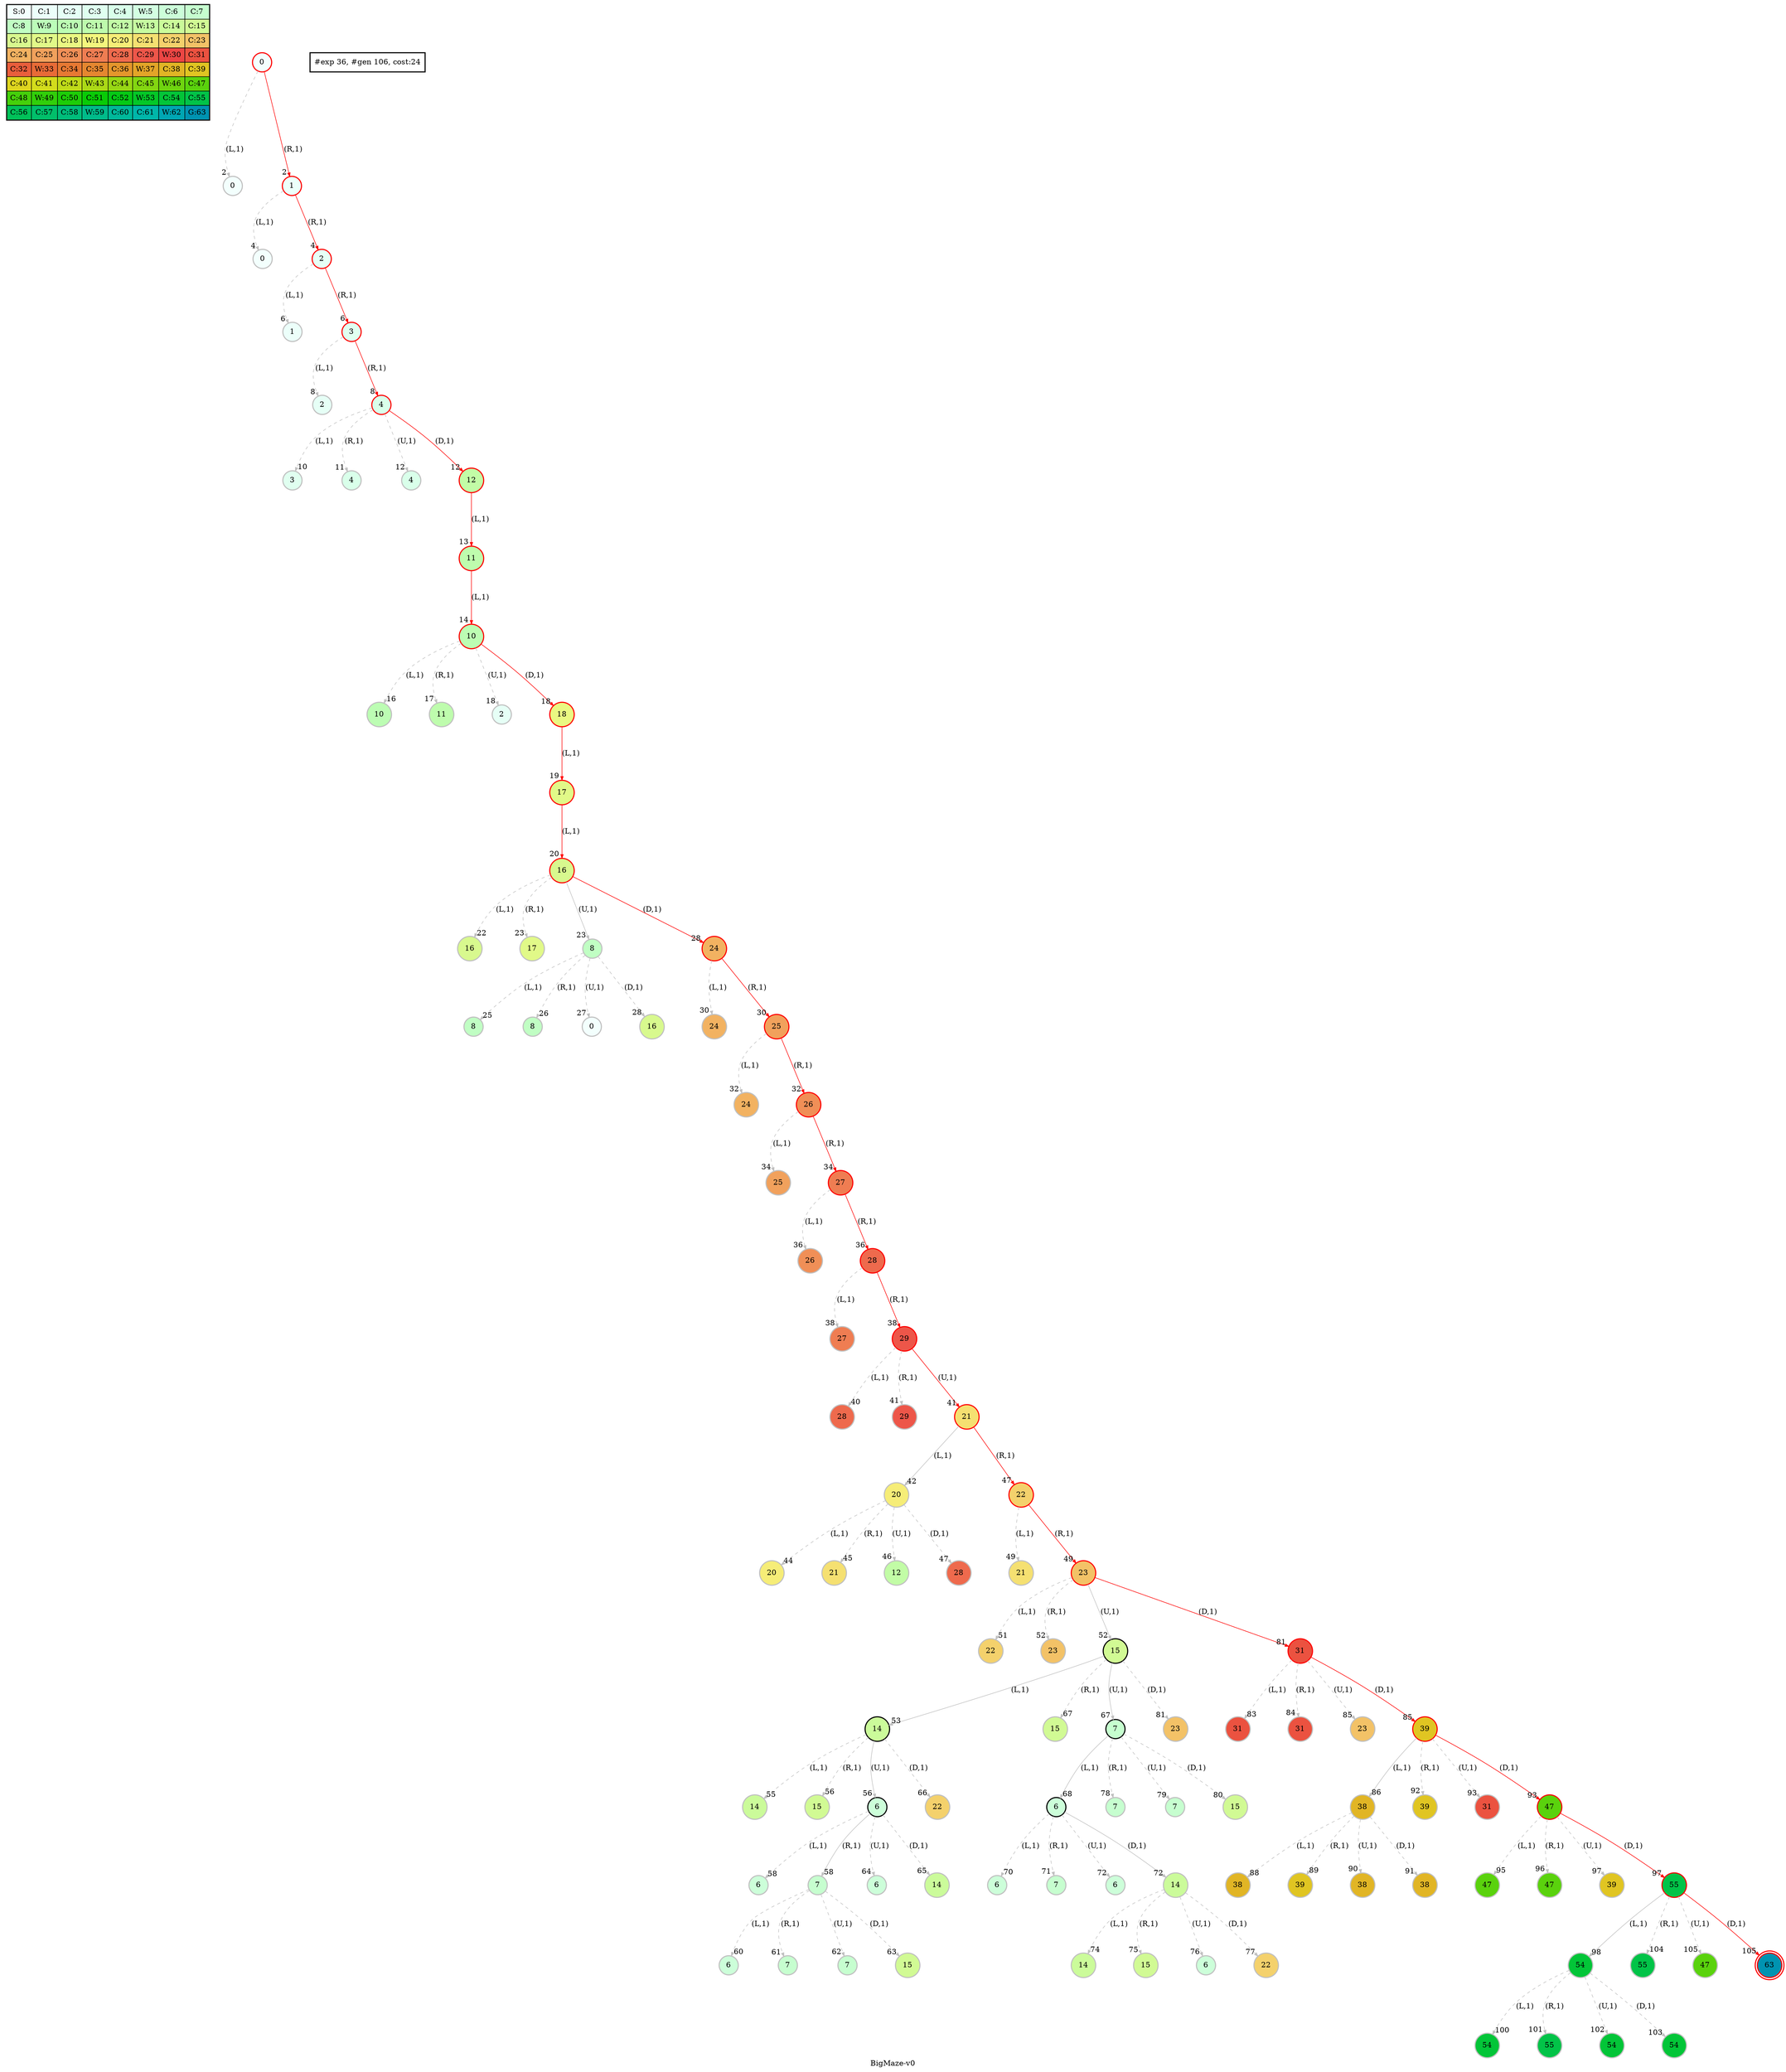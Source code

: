 digraph BigMaze { label="BigMaze-v0" nodesep=1 ranksep="1.2" node [shape=circle penwidth=2] edge [arrowsize=0.7] 
subgraph MAP {label=Map;map [shape=plaintext label=<<table border="1" cellpadding="5" cellspacing="0" cellborder="1"><tr><td bgcolor="0.46862745 0.04925994 0.99969645 1.        ">S:0</td><td bgcolor="0.45294118 0.07385253 0.99931706 1.        ">C:1</td><td bgcolor="0.4372549  0.09840028 0.99878599 1.        ">C:2</td><td bgcolor="0.42156863 0.12288829 0.99810333 1.        ">C:3</td><td bgcolor="0.40588235 0.1473017  0.99726917 1.        ">C:4</td><td bgcolor="0.39019608 0.17162568 0.99628365 1.        ">W:5</td><td bgcolor="0.3745098  0.19584547 0.99514692 1.        ">C:6</td><td bgcolor="0.35882353 0.21994636 0.99385914 1.        ">C:7</td></tr><tr><td bgcolor="0.34313725 0.24391372 0.99242051 1.        ">C:8</td><td bgcolor="0.32745098 0.267733   0.99083125 1.        ">W:9</td><td bgcolor="0.31176471 0.29138975 0.98909161 1.        ">C:10</td><td bgcolor="0.29607843 0.31486959 0.98720184 1.        ">C:11</td><td bgcolor="0.28039216 0.33815827 0.98516223 1.        ">C:12</td><td bgcolor="0.26470588 0.36124167 0.9829731  1.        ">W:13</td><td bgcolor="0.24901961 0.38410575 0.98063477 1.        ">C:14</td><td bgcolor="0.23333333 0.40673664 0.9781476  1.        ">C:15</td></tr><tr><td bgcolor="0.21764706 0.42912061 0.97551197 1.        ">C:16</td><td bgcolor="0.20196078 0.45124406 0.97272827 1.        ">C:17</td><td bgcolor="0.18627451 0.47309356 0.96979694 1.        ">C:18</td><td bgcolor="0.17058824 0.49465584 0.9667184  1.        ">W:19</td><td bgcolor="0.15490196 0.51591783 0.96349314 1.        ">C:20</td><td bgcolor="0.13921569 0.5368666  0.96012165 1.        ">C:21</td><td bgcolor="0.12352941 0.55748944 0.95660442 1.        ">C:22</td><td bgcolor="0.10784314 0.57777383 0.952942   1.        ">C:23</td></tr><tr><td bgcolor="0.09215686 0.59770746 0.94913494 1.        ">C:24</td><td bgcolor="0.07647059 0.61727822 0.94518383 1.        ">C:25</td><td bgcolor="0.06078431 0.63647424 0.94108925 1.        ">C:26</td><td bgcolor="0.04509804 0.65528385 0.93685184 1.        ">C:27</td><td bgcolor="0.02941176 0.67369564 0.93247223 1.        ">C:28</td><td bgcolor="0.01372549 0.69169844 0.92795109 1.        ">C:29</td><td bgcolor="0.00196078 0.70928131 0.92328911 1.        ">W:30</td><td bgcolor="0.01764706 0.72643357 0.91848699 1.        ">C:31</td></tr><tr><td bgcolor="0.03333333 0.74314483 0.91354546 1.        ">C:32</td><td bgcolor="0.04901961 0.75940492 0.90846527 1.        ">W:33</td><td bgcolor="0.06470588 0.77520398 0.9032472  1.        ">C:34</td><td bgcolor="0.08039216 0.79053241 0.89789203 1.        ">C:35</td><td bgcolor="0.09607843 0.80538092 0.89240058 1.        ">C:36</td><td bgcolor="0.11176471 0.81974048 0.88677369 1.        ">W:37</td><td bgcolor="0.12745098 0.83360239 0.88101219 1.        ">C:38</td><td bgcolor="0.14313725 0.84695821 0.87511698 1.        ">C:39</td></tr><tr><td bgcolor="0.15882353 0.85979985 0.86908895 1.        ">C:40</td><td bgcolor="0.1745098  0.87211951 0.862929   1.        ">C:41</td><td bgcolor="0.19019608 0.88390971 0.85663808 1.        ">C:42</td><td bgcolor="0.20588235 0.89516329 0.85021714 1.        ">W:43</td><td bgcolor="0.22156863 0.90587342 0.84366715 1.        ">C:44</td><td bgcolor="0.2372549  0.9160336  0.83698911 1.        ">C:45</td><td bgcolor="0.25294118 0.92563766 0.83018403 1.        ">W:46</td><td bgcolor="0.26862745 0.93467977 0.82325295 1.        ">C:47</td></tr><tr><td bgcolor="0.28431373 0.94315443 0.81619691 1.        ">C:48</td><td bgcolor="0.3        0.95105652 0.80901699 1.        ">W:49</td><td bgcolor="0.31568627 0.95838122 0.80171428 1.        ">C:50</td><td bgcolor="0.33137255 0.96512409 0.79428989 1.        ">C:51</td><td bgcolor="0.34705882 0.97128103 0.78674494 1.        ">C:52</td><td bgcolor="0.3627451  0.97684832 0.77908057 1.        ">W:53</td><td bgcolor="0.37843137 0.98182256 0.77129796 1.        ">C:54</td><td bgcolor="0.39411765 0.98620075 0.76339828 1.        ">C:55</td></tr><tr><td bgcolor="0.40980392 0.98998021 0.75538273 1.        ">C:56</td><td bgcolor="0.4254902  0.99315867 0.74725253 1.        ">C:57</td><td bgcolor="0.44117647 0.99573418 0.73900892 1.        ">C:58</td><td bgcolor="0.45686275 0.99770518 0.73065313 1.        ">W:59</td><td bgcolor="0.47254902 0.99907048 0.72218645 1.        ">C:60</td><td bgcolor="0.48823529 0.99982925 0.71361015 1.        ">C:61</td><td bgcolor="0.51176471 0.99982925 0.70054304 1.        ">W:62</td><td bgcolor="0.52745098 0.99907048 0.69169844 1.        ">G:63</td></tr></table>>]} 
"0_0" [label="0" style=filled color=grey fillcolor="0.46862745 0.04925994 0.99969645 1.        " ];
"0_0.0-0" [label="0" style=filled color=grey fillcolor="0.46862745 0.04925994 0.99969645 1.        " ]; "0_0" -> "0_0.0-0" [label="(L,1)" headlabel=" 2 " style="dashed" color=grey ];  
"0_0" [label="0" style=filled color=black color=red fillcolor="0.46862745 0.04925994 0.99969645 1.        " ];"0_0.1-1" [label="1" style=filled color=grey color=red fillcolor="0.45294118 0.07385253 0.99931706 1.        " ]; "0_0" -> "0_0.1-1" [label="(R,1)" headlabel=" 2 " style="" color=grey color=red ];  
"0_0.1.0-0" [label="0" style=filled color=grey fillcolor="0.46862745 0.04925994 0.99969645 1.        " ]; "0_0.1-1" -> "0_0.1.0-0" [label="(L,1)" headlabel=" 4 " style="dashed" color=grey ];  
"0_0.1-1" [label="1" style=filled color=black color=red fillcolor="0.45294118 0.07385253 0.99931706 1.        " ];"0_0.1.2-1" [label="2" style=filled color=grey color=red fillcolor="0.4372549  0.09840028 0.99878599 1.        " ]; "0_0.1-1" -> "0_0.1.2-1" [label="(R,1)" headlabel=" 4 " style="" color=grey color=red ];  
"0_0.1.2.1-0" [label="1" style=filled color=grey fillcolor="0.45294118 0.07385253 0.99931706 1.        " ]; "0_0.1.2-1" -> "0_0.1.2.1-0" [label="(L,1)" headlabel=" 6 " style="dashed" color=grey ];  
"0_0.1.2-1" [label="2" style=filled color=black color=red fillcolor="0.4372549  0.09840028 0.99878599 1.        " ];"0_0.1.2.3-1" [label="3" style=filled color=grey color=red fillcolor="0.42156863 0.12288829 0.99810333 1.        " ]; "0_0.1.2-1" -> "0_0.1.2.3-1" [label="(R,1)" headlabel=" 6 " style="" color=grey color=red ];  
"0_0.1.2.3.2-0" [label="2" style=filled color=grey fillcolor="0.4372549  0.09840028 0.99878599 1.        " ]; "0_0.1.2.3-1" -> "0_0.1.2.3.2-0" [label="(L,1)" headlabel=" 8 " style="dashed" color=grey ];  
"0_0.1.2.3-1" [label="3" style=filled color=black color=red fillcolor="0.42156863 0.12288829 0.99810333 1.        " ];"0_0.1.2.3.4-1" [label="4" style=filled color=grey color=red fillcolor="0.40588235 0.1473017  0.99726917 1.        " ]; "0_0.1.2.3-1" -> "0_0.1.2.3.4-1" [label="(R,1)" headlabel=" 8 " style="" color=grey color=red ];  
"0_0.1.2.3.4.3-0" [label="3" style=filled color=grey fillcolor="0.42156863 0.12288829 0.99810333 1.        " ]; "0_0.1.2.3.4-1" -> "0_0.1.2.3.4.3-0" [label="(L,1)" headlabel=" 10 " style="dashed" color=grey ];  
"0_0.1.2.3.4.4-1" [label="4" style=filled color=grey fillcolor="0.40588235 0.1473017  0.99726917 1.        " ]; "0_0.1.2.3.4-1" -> "0_0.1.2.3.4.4-1" [label="(R,1)" headlabel=" 11 " style="dashed" color=grey ];  
"0_0.1.2.3.4.4-2" [label="4" style=filled color=grey fillcolor="0.40588235 0.1473017  0.99726917 1.        " ]; "0_0.1.2.3.4-1" -> "0_0.1.2.3.4.4-2" [label="(U,1)" headlabel=" 12 " style="dashed" color=grey ];  
"0_0.1.2.3.4-1" [label="4" style=filled color=black color=red fillcolor="0.40588235 0.1473017  0.99726917 1.        " ];"0_0.1.2.3.4.12-3" [label="12" style=filled color=grey color=red fillcolor="0.28039216 0.33815827 0.98516223 1.        " ]; "0_0.1.2.3.4-1" -> "0_0.1.2.3.4.12-3" [label="(D,1)" headlabel=" 12 " style="" color=grey color=red ];  
"0_0.1.2.3.4.12-3" [label="12" style=filled color=black color=red fillcolor="0.28039216 0.33815827 0.98516223 1.        " ];"0_0.1.2.3.4.12.11-0" [label="11" style=filled color=grey color=red fillcolor="0.29607843 0.31486959 0.98720184 1.        " ]; "0_0.1.2.3.4.12-3" -> "0_0.1.2.3.4.12.11-0" [label="(L,1)" headlabel=" 13 " style="" color=grey color=red ];  
"0_0.1.2.3.4.12.11-0" [label="11" style=filled color=black color=red fillcolor="0.29607843 0.31486959 0.98720184 1.        " ];"0_0.1.2.3.4.12.11.10-0" [label="10" style=filled color=grey color=red fillcolor="0.31176471 0.29138975 0.98909161 1.        " ]; "0_0.1.2.3.4.12.11-0" -> "0_0.1.2.3.4.12.11.10-0" [label="(L,1)" headlabel=" 14 " style="" color=grey color=red ];  
"0_0.1.2.3.4.12.11.10.10-0" [label="10" style=filled color=grey fillcolor="0.31176471 0.29138975 0.98909161 1.        " ]; "0_0.1.2.3.4.12.11.10-0" -> "0_0.1.2.3.4.12.11.10.10-0" [label="(L,1)" headlabel=" 16 " style="dashed" color=grey ];  
"0_0.1.2.3.4.12.11.10.11-1" [label="11" style=filled color=grey fillcolor="0.29607843 0.31486959 0.98720184 1.        " ]; "0_0.1.2.3.4.12.11.10-0" -> "0_0.1.2.3.4.12.11.10.11-1" [label="(R,1)" headlabel=" 17 " style="dashed" color=grey ];  
"0_0.1.2.3.4.12.11.10.2-2" [label="2" style=filled color=grey fillcolor="0.4372549  0.09840028 0.99878599 1.        " ]; "0_0.1.2.3.4.12.11.10-0" -> "0_0.1.2.3.4.12.11.10.2-2" [label="(U,1)" headlabel=" 18 " style="dashed" color=grey ];  
"0_0.1.2.3.4.12.11.10-0" [label="10" style=filled color=black color=red fillcolor="0.31176471 0.29138975 0.98909161 1.        " ];"0_0.1.2.3.4.12.11.10.18-3" [label="18" style=filled color=grey color=red fillcolor="0.18627451 0.47309356 0.96979694 1.        " ]; "0_0.1.2.3.4.12.11.10-0" -> "0_0.1.2.3.4.12.11.10.18-3" [label="(D,1)" headlabel=" 18 " style="" color=grey color=red ];  
"0_0.1.2.3.4.12.11.10.18-3" [label="18" style=filled color=black color=red fillcolor="0.18627451 0.47309356 0.96979694 1.        " ];"0_0.1.2.3.4.12.11.10.18.17-0" [label="17" style=filled color=grey color=red fillcolor="0.20196078 0.45124406 0.97272827 1.        " ]; "0_0.1.2.3.4.12.11.10.18-3" -> "0_0.1.2.3.4.12.11.10.18.17-0" [label="(L,1)" headlabel=" 19 " style="" color=grey color=red ];  
"0_0.1.2.3.4.12.11.10.18.17-0" [label="17" style=filled color=black color=red fillcolor="0.20196078 0.45124406 0.97272827 1.        " ];"0_0.1.2.3.4.12.11.10.18.17.16-0" [label="16" style=filled color=grey color=red fillcolor="0.21764706 0.42912061 0.97551197 1.        " ]; "0_0.1.2.3.4.12.11.10.18.17-0" -> "0_0.1.2.3.4.12.11.10.18.17.16-0" [label="(L,1)" headlabel=" 20 " style="" color=grey color=red ];  
"0_0.1.2.3.4.12.11.10.18.17.16.16-0" [label="16" style=filled color=grey fillcolor="0.21764706 0.42912061 0.97551197 1.        " ]; "0_0.1.2.3.4.12.11.10.18.17.16-0" -> "0_0.1.2.3.4.12.11.10.18.17.16.16-0" [label="(L,1)" headlabel=" 22 " style="dashed" color=grey ];  
"0_0.1.2.3.4.12.11.10.18.17.16.17-1" [label="17" style=filled color=grey fillcolor="0.20196078 0.45124406 0.97272827 1.        " ]; "0_0.1.2.3.4.12.11.10.18.17.16-0" -> "0_0.1.2.3.4.12.11.10.18.17.16.17-1" [label="(R,1)" headlabel=" 23 " style="dashed" color=grey ];  
"0_0.1.2.3.4.12.11.10.18.17.16-0" [label="16" style=filled color=black color=red fillcolor="0.21764706 0.42912061 0.97551197 1.        " ];"0_0.1.2.3.4.12.11.10.18.17.16.8-2" [label="8" style=filled color=grey fillcolor="0.34313725 0.24391372 0.99242051 1.        " ]; "0_0.1.2.3.4.12.11.10.18.17.16-0" -> "0_0.1.2.3.4.12.11.10.18.17.16.8-2" [label="(U,1)" headlabel=" 23 " style="" color=grey ];  
"0_0.1.2.3.4.12.11.10.18.17.16.8.8-0" [label="8" style=filled color=grey fillcolor="0.34313725 0.24391372 0.99242051 1.        " ]; "0_0.1.2.3.4.12.11.10.18.17.16.8-2" -> "0_0.1.2.3.4.12.11.10.18.17.16.8.8-0" [label="(L,1)" headlabel=" 25 " style="dashed" color=grey ];  
"0_0.1.2.3.4.12.11.10.18.17.16.8.8-1" [label="8" style=filled color=grey fillcolor="0.34313725 0.24391372 0.99242051 1.        " ]; "0_0.1.2.3.4.12.11.10.18.17.16.8-2" -> "0_0.1.2.3.4.12.11.10.18.17.16.8.8-1" [label="(R,1)" headlabel=" 26 " style="dashed" color=grey ];  
"0_0.1.2.3.4.12.11.10.18.17.16.8.0-2" [label="0" style=filled color=grey fillcolor="0.46862745 0.04925994 0.99969645 1.        " ]; "0_0.1.2.3.4.12.11.10.18.17.16.8-2" -> "0_0.1.2.3.4.12.11.10.18.17.16.8.0-2" [label="(U,1)" headlabel=" 27 " style="dashed" color=grey ];  
"0_0.1.2.3.4.12.11.10.18.17.16.8.16-3" [label="16" style=filled color=grey fillcolor="0.21764706 0.42912061 0.97551197 1.        " ]; "0_0.1.2.3.4.12.11.10.18.17.16.8-2" -> "0_0.1.2.3.4.12.11.10.18.17.16.8.16-3" [label="(D,1)" headlabel=" 28 " style="dashed" color=grey ];  
"0_0.1.2.3.4.12.11.10.18.17.16.24-3" [label="24" style=filled color=grey color=red fillcolor="0.09215686 0.59770746 0.94913494 1.        " ]; "0_0.1.2.3.4.12.11.10.18.17.16-0" -> "0_0.1.2.3.4.12.11.10.18.17.16.24-3" [label="(D,1)" headlabel=" 28 " style="" color=grey color=red ];  
"0_0.1.2.3.4.12.11.10.18.17.16.24.24-0" [label="24" style=filled color=grey fillcolor="0.09215686 0.59770746 0.94913494 1.        " ]; "0_0.1.2.3.4.12.11.10.18.17.16.24-3" -> "0_0.1.2.3.4.12.11.10.18.17.16.24.24-0" [label="(L,1)" headlabel=" 30 " style="dashed" color=grey ];  
"0_0.1.2.3.4.12.11.10.18.17.16.24-3" [label="24" style=filled color=black color=red fillcolor="0.09215686 0.59770746 0.94913494 1.        " ];"0_0.1.2.3.4.12.11.10.18.17.16.24.25-1" [label="25" style=filled color=grey color=red fillcolor="0.07647059 0.61727822 0.94518383 1.        " ]; "0_0.1.2.3.4.12.11.10.18.17.16.24-3" -> "0_0.1.2.3.4.12.11.10.18.17.16.24.25-1" [label="(R,1)" headlabel=" 30 " style="" color=grey color=red ];  
"0_0.1.2.3.4.12.11.10.18.17.16.24.25.24-0" [label="24" style=filled color=grey fillcolor="0.09215686 0.59770746 0.94913494 1.        " ]; "0_0.1.2.3.4.12.11.10.18.17.16.24.25-1" -> "0_0.1.2.3.4.12.11.10.18.17.16.24.25.24-0" [label="(L,1)" headlabel=" 32 " style="dashed" color=grey ];  
"0_0.1.2.3.4.12.11.10.18.17.16.24.25-1" [label="25" style=filled color=black color=red fillcolor="0.07647059 0.61727822 0.94518383 1.        " ];"0_0.1.2.3.4.12.11.10.18.17.16.24.25.26-1" [label="26" style=filled color=grey color=red fillcolor="0.06078431 0.63647424 0.94108925 1.        " ]; "0_0.1.2.3.4.12.11.10.18.17.16.24.25-1" -> "0_0.1.2.3.4.12.11.10.18.17.16.24.25.26-1" [label="(R,1)" headlabel=" 32 " style="" color=grey color=red ];  
"0_0.1.2.3.4.12.11.10.18.17.16.24.25.26.25-0" [label="25" style=filled color=grey fillcolor="0.07647059 0.61727822 0.94518383 1.        " ]; "0_0.1.2.3.4.12.11.10.18.17.16.24.25.26-1" -> "0_0.1.2.3.4.12.11.10.18.17.16.24.25.26.25-0" [label="(L,1)" headlabel=" 34 " style="dashed" color=grey ];  
"0_0.1.2.3.4.12.11.10.18.17.16.24.25.26-1" [label="26" style=filled color=black color=red fillcolor="0.06078431 0.63647424 0.94108925 1.        " ];"0_0.1.2.3.4.12.11.10.18.17.16.24.25.26.27-1" [label="27" style=filled color=grey color=red fillcolor="0.04509804 0.65528385 0.93685184 1.        " ]; "0_0.1.2.3.4.12.11.10.18.17.16.24.25.26-1" -> "0_0.1.2.3.4.12.11.10.18.17.16.24.25.26.27-1" [label="(R,1)" headlabel=" 34 " style="" color=grey color=red ];  
"0_0.1.2.3.4.12.11.10.18.17.16.24.25.26.27.26-0" [label="26" style=filled color=grey fillcolor="0.06078431 0.63647424 0.94108925 1.        " ]; "0_0.1.2.3.4.12.11.10.18.17.16.24.25.26.27-1" -> "0_0.1.2.3.4.12.11.10.18.17.16.24.25.26.27.26-0" [label="(L,1)" headlabel=" 36 " style="dashed" color=grey ];  
"0_0.1.2.3.4.12.11.10.18.17.16.24.25.26.27-1" [label="27" style=filled color=black color=red fillcolor="0.04509804 0.65528385 0.93685184 1.        " ];"0_0.1.2.3.4.12.11.10.18.17.16.24.25.26.27.28-1" [label="28" style=filled color=grey color=red fillcolor="0.02941176 0.67369564 0.93247223 1.        " ]; "0_0.1.2.3.4.12.11.10.18.17.16.24.25.26.27-1" -> "0_0.1.2.3.4.12.11.10.18.17.16.24.25.26.27.28-1" [label="(R,1)" headlabel=" 36 " style="" color=grey color=red ];  
"0_0.1.2.3.4.12.11.10.18.17.16.24.25.26.27.28.27-0" [label="27" style=filled color=grey fillcolor="0.04509804 0.65528385 0.93685184 1.        " ]; "0_0.1.2.3.4.12.11.10.18.17.16.24.25.26.27.28-1" -> "0_0.1.2.3.4.12.11.10.18.17.16.24.25.26.27.28.27-0" [label="(L,1)" headlabel=" 38 " style="dashed" color=grey ];  
"0_0.1.2.3.4.12.11.10.18.17.16.24.25.26.27.28-1" [label="28" style=filled color=black color=red fillcolor="0.02941176 0.67369564 0.93247223 1.        " ];"0_0.1.2.3.4.12.11.10.18.17.16.24.25.26.27.28.29-1" [label="29" style=filled color=grey color=red fillcolor="0.01372549 0.69169844 0.92795109 1.        " ]; "0_0.1.2.3.4.12.11.10.18.17.16.24.25.26.27.28-1" -> "0_0.1.2.3.4.12.11.10.18.17.16.24.25.26.27.28.29-1" [label="(R,1)" headlabel=" 38 " style="" color=grey color=red ];  
"0_0.1.2.3.4.12.11.10.18.17.16.24.25.26.27.28.29.28-0" [label="28" style=filled color=grey fillcolor="0.02941176 0.67369564 0.93247223 1.        " ]; "0_0.1.2.3.4.12.11.10.18.17.16.24.25.26.27.28.29-1" -> "0_0.1.2.3.4.12.11.10.18.17.16.24.25.26.27.28.29.28-0" [label="(L,1)" headlabel=" 40 " style="dashed" color=grey ];  
"0_0.1.2.3.4.12.11.10.18.17.16.24.25.26.27.28.29.29-1" [label="29" style=filled color=grey fillcolor="0.01372549 0.69169844 0.92795109 1.        " ]; "0_0.1.2.3.4.12.11.10.18.17.16.24.25.26.27.28.29-1" -> "0_0.1.2.3.4.12.11.10.18.17.16.24.25.26.27.28.29.29-1" [label="(R,1)" headlabel=" 41 " style="dashed" color=grey ];  
"0_0.1.2.3.4.12.11.10.18.17.16.24.25.26.27.28.29-1" [label="29" style=filled color=black color=red fillcolor="0.01372549 0.69169844 0.92795109 1.        " ];"0_0.1.2.3.4.12.11.10.18.17.16.24.25.26.27.28.29.21-2" [label="21" style=filled color=grey color=red fillcolor="0.13921569 0.5368666  0.96012165 1.        " ]; "0_0.1.2.3.4.12.11.10.18.17.16.24.25.26.27.28.29-1" -> "0_0.1.2.3.4.12.11.10.18.17.16.24.25.26.27.28.29.21-2" [label="(U,1)" headlabel=" 41 " style="" color=grey color=red ];  
"0_0.1.2.3.4.12.11.10.18.17.16.24.25.26.27.28.29.21-2" [label="21" style=filled color=black color=red fillcolor="0.13921569 0.5368666  0.96012165 1.        " ];"0_0.1.2.3.4.12.11.10.18.17.16.24.25.26.27.28.29.21.20-0" [label="20" style=filled color=grey fillcolor="0.15490196 0.51591783 0.96349314 1.        " ]; "0_0.1.2.3.4.12.11.10.18.17.16.24.25.26.27.28.29.21-2" -> "0_0.1.2.3.4.12.11.10.18.17.16.24.25.26.27.28.29.21.20-0" [label="(L,1)" headlabel=" 42 " style="" color=grey ];  
"0_0.1.2.3.4.12.11.10.18.17.16.24.25.26.27.28.29.21.20.20-0" [label="20" style=filled color=grey fillcolor="0.15490196 0.51591783 0.96349314 1.        " ]; "0_0.1.2.3.4.12.11.10.18.17.16.24.25.26.27.28.29.21.20-0" -> "0_0.1.2.3.4.12.11.10.18.17.16.24.25.26.27.28.29.21.20.20-0" [label="(L,1)" headlabel=" 44 " style="dashed" color=grey ];  
"0_0.1.2.3.4.12.11.10.18.17.16.24.25.26.27.28.29.21.20.21-1" [label="21" style=filled color=grey fillcolor="0.13921569 0.5368666  0.96012165 1.        " ]; "0_0.1.2.3.4.12.11.10.18.17.16.24.25.26.27.28.29.21.20-0" -> "0_0.1.2.3.4.12.11.10.18.17.16.24.25.26.27.28.29.21.20.21-1" [label="(R,1)" headlabel=" 45 " style="dashed" color=grey ];  
"0_0.1.2.3.4.12.11.10.18.17.16.24.25.26.27.28.29.21.20.12-2" [label="12" style=filled color=grey fillcolor="0.28039216 0.33815827 0.98516223 1.        " ]; "0_0.1.2.3.4.12.11.10.18.17.16.24.25.26.27.28.29.21.20-0" -> "0_0.1.2.3.4.12.11.10.18.17.16.24.25.26.27.28.29.21.20.12-2" [label="(U,1)" headlabel=" 46 " style="dashed" color=grey ];  
"0_0.1.2.3.4.12.11.10.18.17.16.24.25.26.27.28.29.21.20.28-3" [label="28" style=filled color=grey fillcolor="0.02941176 0.67369564 0.93247223 1.        " ]; "0_0.1.2.3.4.12.11.10.18.17.16.24.25.26.27.28.29.21.20-0" -> "0_0.1.2.3.4.12.11.10.18.17.16.24.25.26.27.28.29.21.20.28-3" [label="(D,1)" headlabel=" 47 " style="dashed" color=grey ];  
"0_0.1.2.3.4.12.11.10.18.17.16.24.25.26.27.28.29.21.22-1" [label="22" style=filled color=grey color=red fillcolor="0.12352941 0.55748944 0.95660442 1.        " ]; "0_0.1.2.3.4.12.11.10.18.17.16.24.25.26.27.28.29.21-2" -> "0_0.1.2.3.4.12.11.10.18.17.16.24.25.26.27.28.29.21.22-1" [label="(R,1)" headlabel=" 47 " style="" color=grey color=red ];  
"0_0.1.2.3.4.12.11.10.18.17.16.24.25.26.27.28.29.21.22.21-0" [label="21" style=filled color=grey fillcolor="0.13921569 0.5368666  0.96012165 1.        " ]; "0_0.1.2.3.4.12.11.10.18.17.16.24.25.26.27.28.29.21.22-1" -> "0_0.1.2.3.4.12.11.10.18.17.16.24.25.26.27.28.29.21.22.21-0" [label="(L,1)" headlabel=" 49 " style="dashed" color=grey ];  
"0_0.1.2.3.4.12.11.10.18.17.16.24.25.26.27.28.29.21.22-1" [label="22" style=filled color=black color=red fillcolor="0.12352941 0.55748944 0.95660442 1.        " ];"0_0.1.2.3.4.12.11.10.18.17.16.24.25.26.27.28.29.21.22.23-1" [label="23" style=filled color=grey color=red fillcolor="0.10784314 0.57777383 0.952942   1.        " ]; "0_0.1.2.3.4.12.11.10.18.17.16.24.25.26.27.28.29.21.22-1" -> "0_0.1.2.3.4.12.11.10.18.17.16.24.25.26.27.28.29.21.22.23-1" [label="(R,1)" headlabel=" 49 " style="" color=grey color=red ];  
"0_0.1.2.3.4.12.11.10.18.17.16.24.25.26.27.28.29.21.22.23.22-0" [label="22" style=filled color=grey fillcolor="0.12352941 0.55748944 0.95660442 1.        " ]; "0_0.1.2.3.4.12.11.10.18.17.16.24.25.26.27.28.29.21.22.23-1" -> "0_0.1.2.3.4.12.11.10.18.17.16.24.25.26.27.28.29.21.22.23.22-0" [label="(L,1)" headlabel=" 51 " style="dashed" color=grey ];  
"0_0.1.2.3.4.12.11.10.18.17.16.24.25.26.27.28.29.21.22.23.23-1" [label="23" style=filled color=grey fillcolor="0.10784314 0.57777383 0.952942   1.        " ]; "0_0.1.2.3.4.12.11.10.18.17.16.24.25.26.27.28.29.21.22.23-1" -> "0_0.1.2.3.4.12.11.10.18.17.16.24.25.26.27.28.29.21.22.23.23-1" [label="(R,1)" headlabel=" 52 " style="dashed" color=grey ];  
"0_0.1.2.3.4.12.11.10.18.17.16.24.25.26.27.28.29.21.22.23-1" [label="23" style=filled color=black color=red fillcolor="0.10784314 0.57777383 0.952942   1.        " ];"0_0.1.2.3.4.12.11.10.18.17.16.24.25.26.27.28.29.21.22.23.15-2" [label="15" style=filled color=grey fillcolor="0.23333333 0.40673664 0.9781476  1.        " ]; "0_0.1.2.3.4.12.11.10.18.17.16.24.25.26.27.28.29.21.22.23-1" -> "0_0.1.2.3.4.12.11.10.18.17.16.24.25.26.27.28.29.21.22.23.15-2" [label="(U,1)" headlabel=" 52 " style="" color=grey ];  
"0_0.1.2.3.4.12.11.10.18.17.16.24.25.26.27.28.29.21.22.23.15-2" [label="15" style=filled color=black fillcolor="0.23333333 0.40673664 0.9781476  1.        " ];"0_0.1.2.3.4.12.11.10.18.17.16.24.25.26.27.28.29.21.22.23.15.14-0" [label="14" style=filled color=grey fillcolor="0.24901961 0.38410575 0.98063477 1.        " ]; "0_0.1.2.3.4.12.11.10.18.17.16.24.25.26.27.28.29.21.22.23.15-2" -> "0_0.1.2.3.4.12.11.10.18.17.16.24.25.26.27.28.29.21.22.23.15.14-0" [label="(L,1)" headlabel=" 53 " style="" color=grey ];  
"0_0.1.2.3.4.12.11.10.18.17.16.24.25.26.27.28.29.21.22.23.15.14.14-0" [label="14" style=filled color=grey fillcolor="0.24901961 0.38410575 0.98063477 1.        " ]; "0_0.1.2.3.4.12.11.10.18.17.16.24.25.26.27.28.29.21.22.23.15.14-0" -> "0_0.1.2.3.4.12.11.10.18.17.16.24.25.26.27.28.29.21.22.23.15.14.14-0" [label="(L,1)" headlabel=" 55 " style="dashed" color=grey ];  
"0_0.1.2.3.4.12.11.10.18.17.16.24.25.26.27.28.29.21.22.23.15.14.15-1" [label="15" style=filled color=grey fillcolor="0.23333333 0.40673664 0.9781476  1.        " ]; "0_0.1.2.3.4.12.11.10.18.17.16.24.25.26.27.28.29.21.22.23.15.14-0" -> "0_0.1.2.3.4.12.11.10.18.17.16.24.25.26.27.28.29.21.22.23.15.14.15-1" [label="(R,1)" headlabel=" 56 " style="dashed" color=grey ];  
"0_0.1.2.3.4.12.11.10.18.17.16.24.25.26.27.28.29.21.22.23.15.14-0" [label="14" style=filled color=black fillcolor="0.24901961 0.38410575 0.98063477 1.        " ];"0_0.1.2.3.4.12.11.10.18.17.16.24.25.26.27.28.29.21.22.23.15.14.6-2" [label="6" style=filled color=grey fillcolor="0.3745098  0.19584547 0.99514692 1.        " ]; "0_0.1.2.3.4.12.11.10.18.17.16.24.25.26.27.28.29.21.22.23.15.14-0" -> "0_0.1.2.3.4.12.11.10.18.17.16.24.25.26.27.28.29.21.22.23.15.14.6-2" [label="(U,1)" headlabel=" 56 " style="" color=grey ];  
"0_0.1.2.3.4.12.11.10.18.17.16.24.25.26.27.28.29.21.22.23.15.14.6.6-0" [label="6" style=filled color=grey fillcolor="0.3745098  0.19584547 0.99514692 1.        " ]; "0_0.1.2.3.4.12.11.10.18.17.16.24.25.26.27.28.29.21.22.23.15.14.6-2" -> "0_0.1.2.3.4.12.11.10.18.17.16.24.25.26.27.28.29.21.22.23.15.14.6.6-0" [label="(L,1)" headlabel=" 58 " style="dashed" color=grey ];  
"0_0.1.2.3.4.12.11.10.18.17.16.24.25.26.27.28.29.21.22.23.15.14.6-2" [label="6" style=filled color=black fillcolor="0.3745098  0.19584547 0.99514692 1.        " ];"0_0.1.2.3.4.12.11.10.18.17.16.24.25.26.27.28.29.21.22.23.15.14.6.7-1" [label="7" style=filled color=grey fillcolor="0.35882353 0.21994636 0.99385914 1.        " ]; "0_0.1.2.3.4.12.11.10.18.17.16.24.25.26.27.28.29.21.22.23.15.14.6-2" -> "0_0.1.2.3.4.12.11.10.18.17.16.24.25.26.27.28.29.21.22.23.15.14.6.7-1" [label="(R,1)" headlabel=" 58 " style="" color=grey ];  
"0_0.1.2.3.4.12.11.10.18.17.16.24.25.26.27.28.29.21.22.23.15.14.6.7.6-0" [label="6" style=filled color=grey fillcolor="0.3745098  0.19584547 0.99514692 1.        " ]; "0_0.1.2.3.4.12.11.10.18.17.16.24.25.26.27.28.29.21.22.23.15.14.6.7-1" -> "0_0.1.2.3.4.12.11.10.18.17.16.24.25.26.27.28.29.21.22.23.15.14.6.7.6-0" [label="(L,1)" headlabel=" 60 " style="dashed" color=grey ];  
"0_0.1.2.3.4.12.11.10.18.17.16.24.25.26.27.28.29.21.22.23.15.14.6.7.7-1" [label="7" style=filled color=grey fillcolor="0.35882353 0.21994636 0.99385914 1.        " ]; "0_0.1.2.3.4.12.11.10.18.17.16.24.25.26.27.28.29.21.22.23.15.14.6.7-1" -> "0_0.1.2.3.4.12.11.10.18.17.16.24.25.26.27.28.29.21.22.23.15.14.6.7.7-1" [label="(R,1)" headlabel=" 61 " style="dashed" color=grey ];  
"0_0.1.2.3.4.12.11.10.18.17.16.24.25.26.27.28.29.21.22.23.15.14.6.7.7-2" [label="7" style=filled color=grey fillcolor="0.35882353 0.21994636 0.99385914 1.        " ]; "0_0.1.2.3.4.12.11.10.18.17.16.24.25.26.27.28.29.21.22.23.15.14.6.7-1" -> "0_0.1.2.3.4.12.11.10.18.17.16.24.25.26.27.28.29.21.22.23.15.14.6.7.7-2" [label="(U,1)" headlabel=" 62 " style="dashed" color=grey ];  
"0_0.1.2.3.4.12.11.10.18.17.16.24.25.26.27.28.29.21.22.23.15.14.6.7.15-3" [label="15" style=filled color=grey fillcolor="0.23333333 0.40673664 0.9781476  1.        " ]; "0_0.1.2.3.4.12.11.10.18.17.16.24.25.26.27.28.29.21.22.23.15.14.6.7-1" -> "0_0.1.2.3.4.12.11.10.18.17.16.24.25.26.27.28.29.21.22.23.15.14.6.7.15-3" [label="(D,1)" headlabel=" 63 " style="dashed" color=grey ];  
"0_0.1.2.3.4.12.11.10.18.17.16.24.25.26.27.28.29.21.22.23.15.14.6.6-2" [label="6" style=filled color=grey fillcolor="0.3745098  0.19584547 0.99514692 1.        " ]; "0_0.1.2.3.4.12.11.10.18.17.16.24.25.26.27.28.29.21.22.23.15.14.6-2" -> "0_0.1.2.3.4.12.11.10.18.17.16.24.25.26.27.28.29.21.22.23.15.14.6.6-2" [label="(U,1)" headlabel=" 64 " style="dashed" color=grey ];  
"0_0.1.2.3.4.12.11.10.18.17.16.24.25.26.27.28.29.21.22.23.15.14.6.14-3" [label="14" style=filled color=grey fillcolor="0.24901961 0.38410575 0.98063477 1.        " ]; "0_0.1.2.3.4.12.11.10.18.17.16.24.25.26.27.28.29.21.22.23.15.14.6-2" -> "0_0.1.2.3.4.12.11.10.18.17.16.24.25.26.27.28.29.21.22.23.15.14.6.14-3" [label="(D,1)" headlabel=" 65 " style="dashed" color=grey ];  
"0_0.1.2.3.4.12.11.10.18.17.16.24.25.26.27.28.29.21.22.23.15.14.22-3" [label="22" style=filled color=grey fillcolor="0.12352941 0.55748944 0.95660442 1.        " ]; "0_0.1.2.3.4.12.11.10.18.17.16.24.25.26.27.28.29.21.22.23.15.14-0" -> "0_0.1.2.3.4.12.11.10.18.17.16.24.25.26.27.28.29.21.22.23.15.14.22-3" [label="(D,1)" headlabel=" 66 " style="dashed" color=grey ];  
"0_0.1.2.3.4.12.11.10.18.17.16.24.25.26.27.28.29.21.22.23.15.15-1" [label="15" style=filled color=grey fillcolor="0.23333333 0.40673664 0.9781476  1.        " ]; "0_0.1.2.3.4.12.11.10.18.17.16.24.25.26.27.28.29.21.22.23.15-2" -> "0_0.1.2.3.4.12.11.10.18.17.16.24.25.26.27.28.29.21.22.23.15.15-1" [label="(R,1)" headlabel=" 67 " style="dashed" color=grey ];  
"0_0.1.2.3.4.12.11.10.18.17.16.24.25.26.27.28.29.21.22.23.15.7-2" [label="7" style=filled color=grey fillcolor="0.35882353 0.21994636 0.99385914 1.        " ]; "0_0.1.2.3.4.12.11.10.18.17.16.24.25.26.27.28.29.21.22.23.15-2" -> "0_0.1.2.3.4.12.11.10.18.17.16.24.25.26.27.28.29.21.22.23.15.7-2" [label="(U,1)" headlabel=" 67 " style="" color=grey ];  
"0_0.1.2.3.4.12.11.10.18.17.16.24.25.26.27.28.29.21.22.23.15.7-2" [label="7" style=filled color=black fillcolor="0.35882353 0.21994636 0.99385914 1.        " ];"0_0.1.2.3.4.12.11.10.18.17.16.24.25.26.27.28.29.21.22.23.15.7.6-0" [label="6" style=filled color=grey fillcolor="0.3745098  0.19584547 0.99514692 1.        " ]; "0_0.1.2.3.4.12.11.10.18.17.16.24.25.26.27.28.29.21.22.23.15.7-2" -> "0_0.1.2.3.4.12.11.10.18.17.16.24.25.26.27.28.29.21.22.23.15.7.6-0" [label="(L,1)" headlabel=" 68 " style="" color=grey ];  
"0_0.1.2.3.4.12.11.10.18.17.16.24.25.26.27.28.29.21.22.23.15.7.6.6-0" [label="6" style=filled color=grey fillcolor="0.3745098  0.19584547 0.99514692 1.        " ]; "0_0.1.2.3.4.12.11.10.18.17.16.24.25.26.27.28.29.21.22.23.15.7.6-0" -> "0_0.1.2.3.4.12.11.10.18.17.16.24.25.26.27.28.29.21.22.23.15.7.6.6-0" [label="(L,1)" headlabel=" 70 " style="dashed" color=grey ];  
"0_0.1.2.3.4.12.11.10.18.17.16.24.25.26.27.28.29.21.22.23.15.7.6.7-1" [label="7" style=filled color=grey fillcolor="0.35882353 0.21994636 0.99385914 1.        " ]; "0_0.1.2.3.4.12.11.10.18.17.16.24.25.26.27.28.29.21.22.23.15.7.6-0" -> "0_0.1.2.3.4.12.11.10.18.17.16.24.25.26.27.28.29.21.22.23.15.7.6.7-1" [label="(R,1)" headlabel=" 71 " style="dashed" color=grey ];  
"0_0.1.2.3.4.12.11.10.18.17.16.24.25.26.27.28.29.21.22.23.15.7.6.6-2" [label="6" style=filled color=grey fillcolor="0.3745098  0.19584547 0.99514692 1.        " ]; "0_0.1.2.3.4.12.11.10.18.17.16.24.25.26.27.28.29.21.22.23.15.7.6-0" -> "0_0.1.2.3.4.12.11.10.18.17.16.24.25.26.27.28.29.21.22.23.15.7.6.6-2" [label="(U,1)" headlabel=" 72 " style="dashed" color=grey ];  
"0_0.1.2.3.4.12.11.10.18.17.16.24.25.26.27.28.29.21.22.23.15.7.6-0" [label="6" style=filled color=black fillcolor="0.3745098  0.19584547 0.99514692 1.        " ];"0_0.1.2.3.4.12.11.10.18.17.16.24.25.26.27.28.29.21.22.23.15.7.6.14-3" [label="14" style=filled color=grey fillcolor="0.24901961 0.38410575 0.98063477 1.        " ]; "0_0.1.2.3.4.12.11.10.18.17.16.24.25.26.27.28.29.21.22.23.15.7.6-0" -> "0_0.1.2.3.4.12.11.10.18.17.16.24.25.26.27.28.29.21.22.23.15.7.6.14-3" [label="(D,1)" headlabel=" 72 " style="" color=grey ];  
"0_0.1.2.3.4.12.11.10.18.17.16.24.25.26.27.28.29.21.22.23.15.7.6.14.14-0" [label="14" style=filled color=grey fillcolor="0.24901961 0.38410575 0.98063477 1.        " ]; "0_0.1.2.3.4.12.11.10.18.17.16.24.25.26.27.28.29.21.22.23.15.7.6.14-3" -> "0_0.1.2.3.4.12.11.10.18.17.16.24.25.26.27.28.29.21.22.23.15.7.6.14.14-0" [label="(L,1)" headlabel=" 74 " style="dashed" color=grey ];  
"0_0.1.2.3.4.12.11.10.18.17.16.24.25.26.27.28.29.21.22.23.15.7.6.14.15-1" [label="15" style=filled color=grey fillcolor="0.23333333 0.40673664 0.9781476  1.        " ]; "0_0.1.2.3.4.12.11.10.18.17.16.24.25.26.27.28.29.21.22.23.15.7.6.14-3" -> "0_0.1.2.3.4.12.11.10.18.17.16.24.25.26.27.28.29.21.22.23.15.7.6.14.15-1" [label="(R,1)" headlabel=" 75 " style="dashed" color=grey ];  
"0_0.1.2.3.4.12.11.10.18.17.16.24.25.26.27.28.29.21.22.23.15.7.6.14.6-2" [label="6" style=filled color=grey fillcolor="0.3745098  0.19584547 0.99514692 1.        " ]; "0_0.1.2.3.4.12.11.10.18.17.16.24.25.26.27.28.29.21.22.23.15.7.6.14-3" -> "0_0.1.2.3.4.12.11.10.18.17.16.24.25.26.27.28.29.21.22.23.15.7.6.14.6-2" [label="(U,1)" headlabel=" 76 " style="dashed" color=grey ];  
"0_0.1.2.3.4.12.11.10.18.17.16.24.25.26.27.28.29.21.22.23.15.7.6.14.22-3" [label="22" style=filled color=grey fillcolor="0.12352941 0.55748944 0.95660442 1.        " ]; "0_0.1.2.3.4.12.11.10.18.17.16.24.25.26.27.28.29.21.22.23.15.7.6.14-3" -> "0_0.1.2.3.4.12.11.10.18.17.16.24.25.26.27.28.29.21.22.23.15.7.6.14.22-3" [label="(D,1)" headlabel=" 77 " style="dashed" color=grey ];  
"0_0.1.2.3.4.12.11.10.18.17.16.24.25.26.27.28.29.21.22.23.15.7.7-1" [label="7" style=filled color=grey fillcolor="0.35882353 0.21994636 0.99385914 1.        " ]; "0_0.1.2.3.4.12.11.10.18.17.16.24.25.26.27.28.29.21.22.23.15.7-2" -> "0_0.1.2.3.4.12.11.10.18.17.16.24.25.26.27.28.29.21.22.23.15.7.7-1" [label="(R,1)" headlabel=" 78 " style="dashed" color=grey ];  
"0_0.1.2.3.4.12.11.10.18.17.16.24.25.26.27.28.29.21.22.23.15.7.7-2" [label="7" style=filled color=grey fillcolor="0.35882353 0.21994636 0.99385914 1.        " ]; "0_0.1.2.3.4.12.11.10.18.17.16.24.25.26.27.28.29.21.22.23.15.7-2" -> "0_0.1.2.3.4.12.11.10.18.17.16.24.25.26.27.28.29.21.22.23.15.7.7-2" [label="(U,1)" headlabel=" 79 " style="dashed" color=grey ];  
"0_0.1.2.3.4.12.11.10.18.17.16.24.25.26.27.28.29.21.22.23.15.7.15-3" [label="15" style=filled color=grey fillcolor="0.23333333 0.40673664 0.9781476  1.        " ]; "0_0.1.2.3.4.12.11.10.18.17.16.24.25.26.27.28.29.21.22.23.15.7-2" -> "0_0.1.2.3.4.12.11.10.18.17.16.24.25.26.27.28.29.21.22.23.15.7.15-3" [label="(D,1)" headlabel=" 80 " style="dashed" color=grey ];  
"0_0.1.2.3.4.12.11.10.18.17.16.24.25.26.27.28.29.21.22.23.15.23-3" [label="23" style=filled color=grey fillcolor="0.10784314 0.57777383 0.952942   1.        " ]; "0_0.1.2.3.4.12.11.10.18.17.16.24.25.26.27.28.29.21.22.23.15-2" -> "0_0.1.2.3.4.12.11.10.18.17.16.24.25.26.27.28.29.21.22.23.15.23-3" [label="(D,1)" headlabel=" 81 " style="dashed" color=grey ];  
"0_0.1.2.3.4.12.11.10.18.17.16.24.25.26.27.28.29.21.22.23.31-3" [label="31" style=filled color=grey color=red fillcolor="0.01764706 0.72643357 0.91848699 1.        " ]; "0_0.1.2.3.4.12.11.10.18.17.16.24.25.26.27.28.29.21.22.23-1" -> "0_0.1.2.3.4.12.11.10.18.17.16.24.25.26.27.28.29.21.22.23.31-3" [label="(D,1)" headlabel=" 81 " style="" color=grey color=red ];  
"0_0.1.2.3.4.12.11.10.18.17.16.24.25.26.27.28.29.21.22.23.31.31-0" [label="31" style=filled color=grey fillcolor="0.01764706 0.72643357 0.91848699 1.        " ]; "0_0.1.2.3.4.12.11.10.18.17.16.24.25.26.27.28.29.21.22.23.31-3" -> "0_0.1.2.3.4.12.11.10.18.17.16.24.25.26.27.28.29.21.22.23.31.31-0" [label="(L,1)" headlabel=" 83 " style="dashed" color=grey ];  
"0_0.1.2.3.4.12.11.10.18.17.16.24.25.26.27.28.29.21.22.23.31.31-1" [label="31" style=filled color=grey fillcolor="0.01764706 0.72643357 0.91848699 1.        " ]; "0_0.1.2.3.4.12.11.10.18.17.16.24.25.26.27.28.29.21.22.23.31-3" -> "0_0.1.2.3.4.12.11.10.18.17.16.24.25.26.27.28.29.21.22.23.31.31-1" [label="(R,1)" headlabel=" 84 " style="dashed" color=grey ];  
"0_0.1.2.3.4.12.11.10.18.17.16.24.25.26.27.28.29.21.22.23.31.23-2" [label="23" style=filled color=grey fillcolor="0.10784314 0.57777383 0.952942   1.        " ]; "0_0.1.2.3.4.12.11.10.18.17.16.24.25.26.27.28.29.21.22.23.31-3" -> "0_0.1.2.3.4.12.11.10.18.17.16.24.25.26.27.28.29.21.22.23.31.23-2" [label="(U,1)" headlabel=" 85 " style="dashed" color=grey ];  
"0_0.1.2.3.4.12.11.10.18.17.16.24.25.26.27.28.29.21.22.23.31-3" [label="31" style=filled color=black color=red fillcolor="0.01764706 0.72643357 0.91848699 1.        " ];"0_0.1.2.3.4.12.11.10.18.17.16.24.25.26.27.28.29.21.22.23.31.39-3" [label="39" style=filled color=grey color=red fillcolor="0.14313725 0.84695821 0.87511698 1.        " ]; "0_0.1.2.3.4.12.11.10.18.17.16.24.25.26.27.28.29.21.22.23.31-3" -> "0_0.1.2.3.4.12.11.10.18.17.16.24.25.26.27.28.29.21.22.23.31.39-3" [label="(D,1)" headlabel=" 85 " style="" color=grey color=red ];  
"0_0.1.2.3.4.12.11.10.18.17.16.24.25.26.27.28.29.21.22.23.31.39-3" [label="39" style=filled color=black color=red fillcolor="0.14313725 0.84695821 0.87511698 1.        " ];"0_0.1.2.3.4.12.11.10.18.17.16.24.25.26.27.28.29.21.22.23.31.39.38-0" [label="38" style=filled color=grey fillcolor="0.12745098 0.83360239 0.88101219 1.        " ]; "0_0.1.2.3.4.12.11.10.18.17.16.24.25.26.27.28.29.21.22.23.31.39-3" -> "0_0.1.2.3.4.12.11.10.18.17.16.24.25.26.27.28.29.21.22.23.31.39.38-0" [label="(L,1)" headlabel=" 86 " style="" color=grey ];  
"0_0.1.2.3.4.12.11.10.18.17.16.24.25.26.27.28.29.21.22.23.31.39.38.38-0" [label="38" style=filled color=grey fillcolor="0.12745098 0.83360239 0.88101219 1.        " ]; "0_0.1.2.3.4.12.11.10.18.17.16.24.25.26.27.28.29.21.22.23.31.39.38-0" -> "0_0.1.2.3.4.12.11.10.18.17.16.24.25.26.27.28.29.21.22.23.31.39.38.38-0" [label="(L,1)" headlabel=" 88 " style="dashed" color=grey ];  
"0_0.1.2.3.4.12.11.10.18.17.16.24.25.26.27.28.29.21.22.23.31.39.38.39-1" [label="39" style=filled color=grey fillcolor="0.14313725 0.84695821 0.87511698 1.        " ]; "0_0.1.2.3.4.12.11.10.18.17.16.24.25.26.27.28.29.21.22.23.31.39.38-0" -> "0_0.1.2.3.4.12.11.10.18.17.16.24.25.26.27.28.29.21.22.23.31.39.38.39-1" [label="(R,1)" headlabel=" 89 " style="dashed" color=grey ];  
"0_0.1.2.3.4.12.11.10.18.17.16.24.25.26.27.28.29.21.22.23.31.39.38.38-2" [label="38" style=filled color=grey fillcolor="0.12745098 0.83360239 0.88101219 1.        " ]; "0_0.1.2.3.4.12.11.10.18.17.16.24.25.26.27.28.29.21.22.23.31.39.38-0" -> "0_0.1.2.3.4.12.11.10.18.17.16.24.25.26.27.28.29.21.22.23.31.39.38.38-2" [label="(U,1)" headlabel=" 90 " style="dashed" color=grey ];  
"0_0.1.2.3.4.12.11.10.18.17.16.24.25.26.27.28.29.21.22.23.31.39.38.38-3" [label="38" style=filled color=grey fillcolor="0.12745098 0.83360239 0.88101219 1.        " ]; "0_0.1.2.3.4.12.11.10.18.17.16.24.25.26.27.28.29.21.22.23.31.39.38-0" -> "0_0.1.2.3.4.12.11.10.18.17.16.24.25.26.27.28.29.21.22.23.31.39.38.38-3" [label="(D,1)" headlabel=" 91 " style="dashed" color=grey ];  
"0_0.1.2.3.4.12.11.10.18.17.16.24.25.26.27.28.29.21.22.23.31.39.39-1" [label="39" style=filled color=grey fillcolor="0.14313725 0.84695821 0.87511698 1.        " ]; "0_0.1.2.3.4.12.11.10.18.17.16.24.25.26.27.28.29.21.22.23.31.39-3" -> "0_0.1.2.3.4.12.11.10.18.17.16.24.25.26.27.28.29.21.22.23.31.39.39-1" [label="(R,1)" headlabel=" 92 " style="dashed" color=grey ];  
"0_0.1.2.3.4.12.11.10.18.17.16.24.25.26.27.28.29.21.22.23.31.39.31-2" [label="31" style=filled color=grey fillcolor="0.01764706 0.72643357 0.91848699 1.        " ]; "0_0.1.2.3.4.12.11.10.18.17.16.24.25.26.27.28.29.21.22.23.31.39-3" -> "0_0.1.2.3.4.12.11.10.18.17.16.24.25.26.27.28.29.21.22.23.31.39.31-2" [label="(U,1)" headlabel=" 93 " style="dashed" color=grey ];  
"0_0.1.2.3.4.12.11.10.18.17.16.24.25.26.27.28.29.21.22.23.31.39.47-3" [label="47" style=filled color=grey color=red fillcolor="0.26862745 0.93467977 0.82325295 1.        " ]; "0_0.1.2.3.4.12.11.10.18.17.16.24.25.26.27.28.29.21.22.23.31.39-3" -> "0_0.1.2.3.4.12.11.10.18.17.16.24.25.26.27.28.29.21.22.23.31.39.47-3" [label="(D,1)" headlabel=" 93 " style="" color=grey color=red ];  
"0_0.1.2.3.4.12.11.10.18.17.16.24.25.26.27.28.29.21.22.23.31.39.47.47-0" [label="47" style=filled color=grey fillcolor="0.26862745 0.93467977 0.82325295 1.        " ]; "0_0.1.2.3.4.12.11.10.18.17.16.24.25.26.27.28.29.21.22.23.31.39.47-3" -> "0_0.1.2.3.4.12.11.10.18.17.16.24.25.26.27.28.29.21.22.23.31.39.47.47-0" [label="(L,1)" headlabel=" 95 " style="dashed" color=grey ];  
"0_0.1.2.3.4.12.11.10.18.17.16.24.25.26.27.28.29.21.22.23.31.39.47.47-1" [label="47" style=filled color=grey fillcolor="0.26862745 0.93467977 0.82325295 1.        " ]; "0_0.1.2.3.4.12.11.10.18.17.16.24.25.26.27.28.29.21.22.23.31.39.47-3" -> "0_0.1.2.3.4.12.11.10.18.17.16.24.25.26.27.28.29.21.22.23.31.39.47.47-1" [label="(R,1)" headlabel=" 96 " style="dashed" color=grey ];  
"0_0.1.2.3.4.12.11.10.18.17.16.24.25.26.27.28.29.21.22.23.31.39.47.39-2" [label="39" style=filled color=grey fillcolor="0.14313725 0.84695821 0.87511698 1.        " ]; "0_0.1.2.3.4.12.11.10.18.17.16.24.25.26.27.28.29.21.22.23.31.39.47-3" -> "0_0.1.2.3.4.12.11.10.18.17.16.24.25.26.27.28.29.21.22.23.31.39.47.39-2" [label="(U,1)" headlabel=" 97 " style="dashed" color=grey ];  
"0_0.1.2.3.4.12.11.10.18.17.16.24.25.26.27.28.29.21.22.23.31.39.47-3" [label="47" style=filled color=black color=red fillcolor="0.26862745 0.93467977 0.82325295 1.        " ];"0_0.1.2.3.4.12.11.10.18.17.16.24.25.26.27.28.29.21.22.23.31.39.47.55-3" [label="55" style=filled color=grey color=red fillcolor="0.39411765 0.98620075 0.76339828 1.        " ]; "0_0.1.2.3.4.12.11.10.18.17.16.24.25.26.27.28.29.21.22.23.31.39.47-3" -> "0_0.1.2.3.4.12.11.10.18.17.16.24.25.26.27.28.29.21.22.23.31.39.47.55-3" [label="(D,1)" headlabel=" 97 " style="" color=grey color=red ];  
"0_0.1.2.3.4.12.11.10.18.17.16.24.25.26.27.28.29.21.22.23.31.39.47.55-3" [label="55" style=filled color=black color=red fillcolor="0.39411765 0.98620075 0.76339828 1.        " ];"0_0.1.2.3.4.12.11.10.18.17.16.24.25.26.27.28.29.21.22.23.31.39.47.55.54-0" [label="54" style=filled color=grey fillcolor="0.37843137 0.98182256 0.77129796 1.        " ]; "0_0.1.2.3.4.12.11.10.18.17.16.24.25.26.27.28.29.21.22.23.31.39.47.55-3" -> "0_0.1.2.3.4.12.11.10.18.17.16.24.25.26.27.28.29.21.22.23.31.39.47.55.54-0" [label="(L,1)" headlabel=" 98 " style="" color=grey ];  
"0_0.1.2.3.4.12.11.10.18.17.16.24.25.26.27.28.29.21.22.23.31.39.47.55.54.54-0" [label="54" style=filled color=grey fillcolor="0.37843137 0.98182256 0.77129796 1.        " ]; "0_0.1.2.3.4.12.11.10.18.17.16.24.25.26.27.28.29.21.22.23.31.39.47.55.54-0" -> "0_0.1.2.3.4.12.11.10.18.17.16.24.25.26.27.28.29.21.22.23.31.39.47.55.54.54-0" [label="(L,1)" headlabel=" 100 " style="dashed" color=grey ];  
"0_0.1.2.3.4.12.11.10.18.17.16.24.25.26.27.28.29.21.22.23.31.39.47.55.54.55-1" [label="55" style=filled color=grey fillcolor="0.39411765 0.98620075 0.76339828 1.        " ]; "0_0.1.2.3.4.12.11.10.18.17.16.24.25.26.27.28.29.21.22.23.31.39.47.55.54-0" -> "0_0.1.2.3.4.12.11.10.18.17.16.24.25.26.27.28.29.21.22.23.31.39.47.55.54.55-1" [label="(R,1)" headlabel=" 101 " style="dashed" color=grey ];  
"0_0.1.2.3.4.12.11.10.18.17.16.24.25.26.27.28.29.21.22.23.31.39.47.55.54.54-2" [label="54" style=filled color=grey fillcolor="0.37843137 0.98182256 0.77129796 1.        " ]; "0_0.1.2.3.4.12.11.10.18.17.16.24.25.26.27.28.29.21.22.23.31.39.47.55.54-0" -> "0_0.1.2.3.4.12.11.10.18.17.16.24.25.26.27.28.29.21.22.23.31.39.47.55.54.54-2" [label="(U,1)" headlabel=" 102 " style="dashed" color=grey ];  
"0_0.1.2.3.4.12.11.10.18.17.16.24.25.26.27.28.29.21.22.23.31.39.47.55.54.54-3" [label="54" style=filled color=grey fillcolor="0.37843137 0.98182256 0.77129796 1.        " ]; "0_0.1.2.3.4.12.11.10.18.17.16.24.25.26.27.28.29.21.22.23.31.39.47.55.54-0" -> "0_0.1.2.3.4.12.11.10.18.17.16.24.25.26.27.28.29.21.22.23.31.39.47.55.54.54-3" [label="(D,1)" headlabel=" 103 " style="dashed" color=grey ];  
"0_0.1.2.3.4.12.11.10.18.17.16.24.25.26.27.28.29.21.22.23.31.39.47.55.55-1" [label="55" style=filled color=grey fillcolor="0.39411765 0.98620075 0.76339828 1.        " ]; "0_0.1.2.3.4.12.11.10.18.17.16.24.25.26.27.28.29.21.22.23.31.39.47.55-3" -> "0_0.1.2.3.4.12.11.10.18.17.16.24.25.26.27.28.29.21.22.23.31.39.47.55.55-1" [label="(R,1)" headlabel=" 104 " style="dashed" color=grey ];  
"0_0.1.2.3.4.12.11.10.18.17.16.24.25.26.27.28.29.21.22.23.31.39.47.55.47-2" [label="47" style=filled color=grey fillcolor="0.26862745 0.93467977 0.82325295 1.        " ]; "0_0.1.2.3.4.12.11.10.18.17.16.24.25.26.27.28.29.21.22.23.31.39.47.55-3" -> "0_0.1.2.3.4.12.11.10.18.17.16.24.25.26.27.28.29.21.22.23.31.39.47.55.47-2" [label="(U,1)" headlabel=" 105 " style="dashed" color=grey ];  

"0_0.1.2.3.4.12.11.10.18.17.16.24.25.26.27.28.29.21.22.23.31.39.47.55.63-3" [label="63" style=filled color=black color=red fillcolor="0.52745098 0.99907048 0.69169844 1.        " peripheries=2 /*GOALSTATE*/]; "0_0.1.2.3.4.12.11.10.18.17.16.24.25.26.27.28.29.21.22.23.31.39.47.55-3" -> "0_0.1.2.3.4.12.11.10.18.17.16.24.25.26.27.28.29.21.22.23.31.39.47.55.63-3" [label="(D,1)" headlabel=" 105 " style="" color=grey color=red ]; 
"#exp 36, #gen 106, cost:24" [ shape=box ]; }
